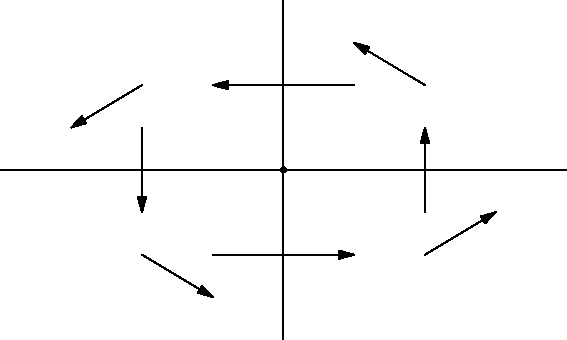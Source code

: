 size(10cm,6cm,IgnoreAspect);
import graph;

dot((-4,0));

draw((-4,-2)--(-4,2));
draw((-6,0)--(-2,0));

draw((-5,-1)--(-4.5,-1.5),Arrow);
draw((-5,1)--(-5.5,0.5),Arrow);
draw((-3,-1)--(-2.5,-0.5),Arrow);
draw((-3,1)--(-3.5,1.5),Arrow);

draw((-3.5,1)--(-4.5,1),Arrow);
draw((-4.5,-1)--(-3.5,-1),Arrow);
draw((-5,0.5)--(-5,-0.5),Arrow);
draw((-3,-0.5)--(-3,0.5),Arrow);
